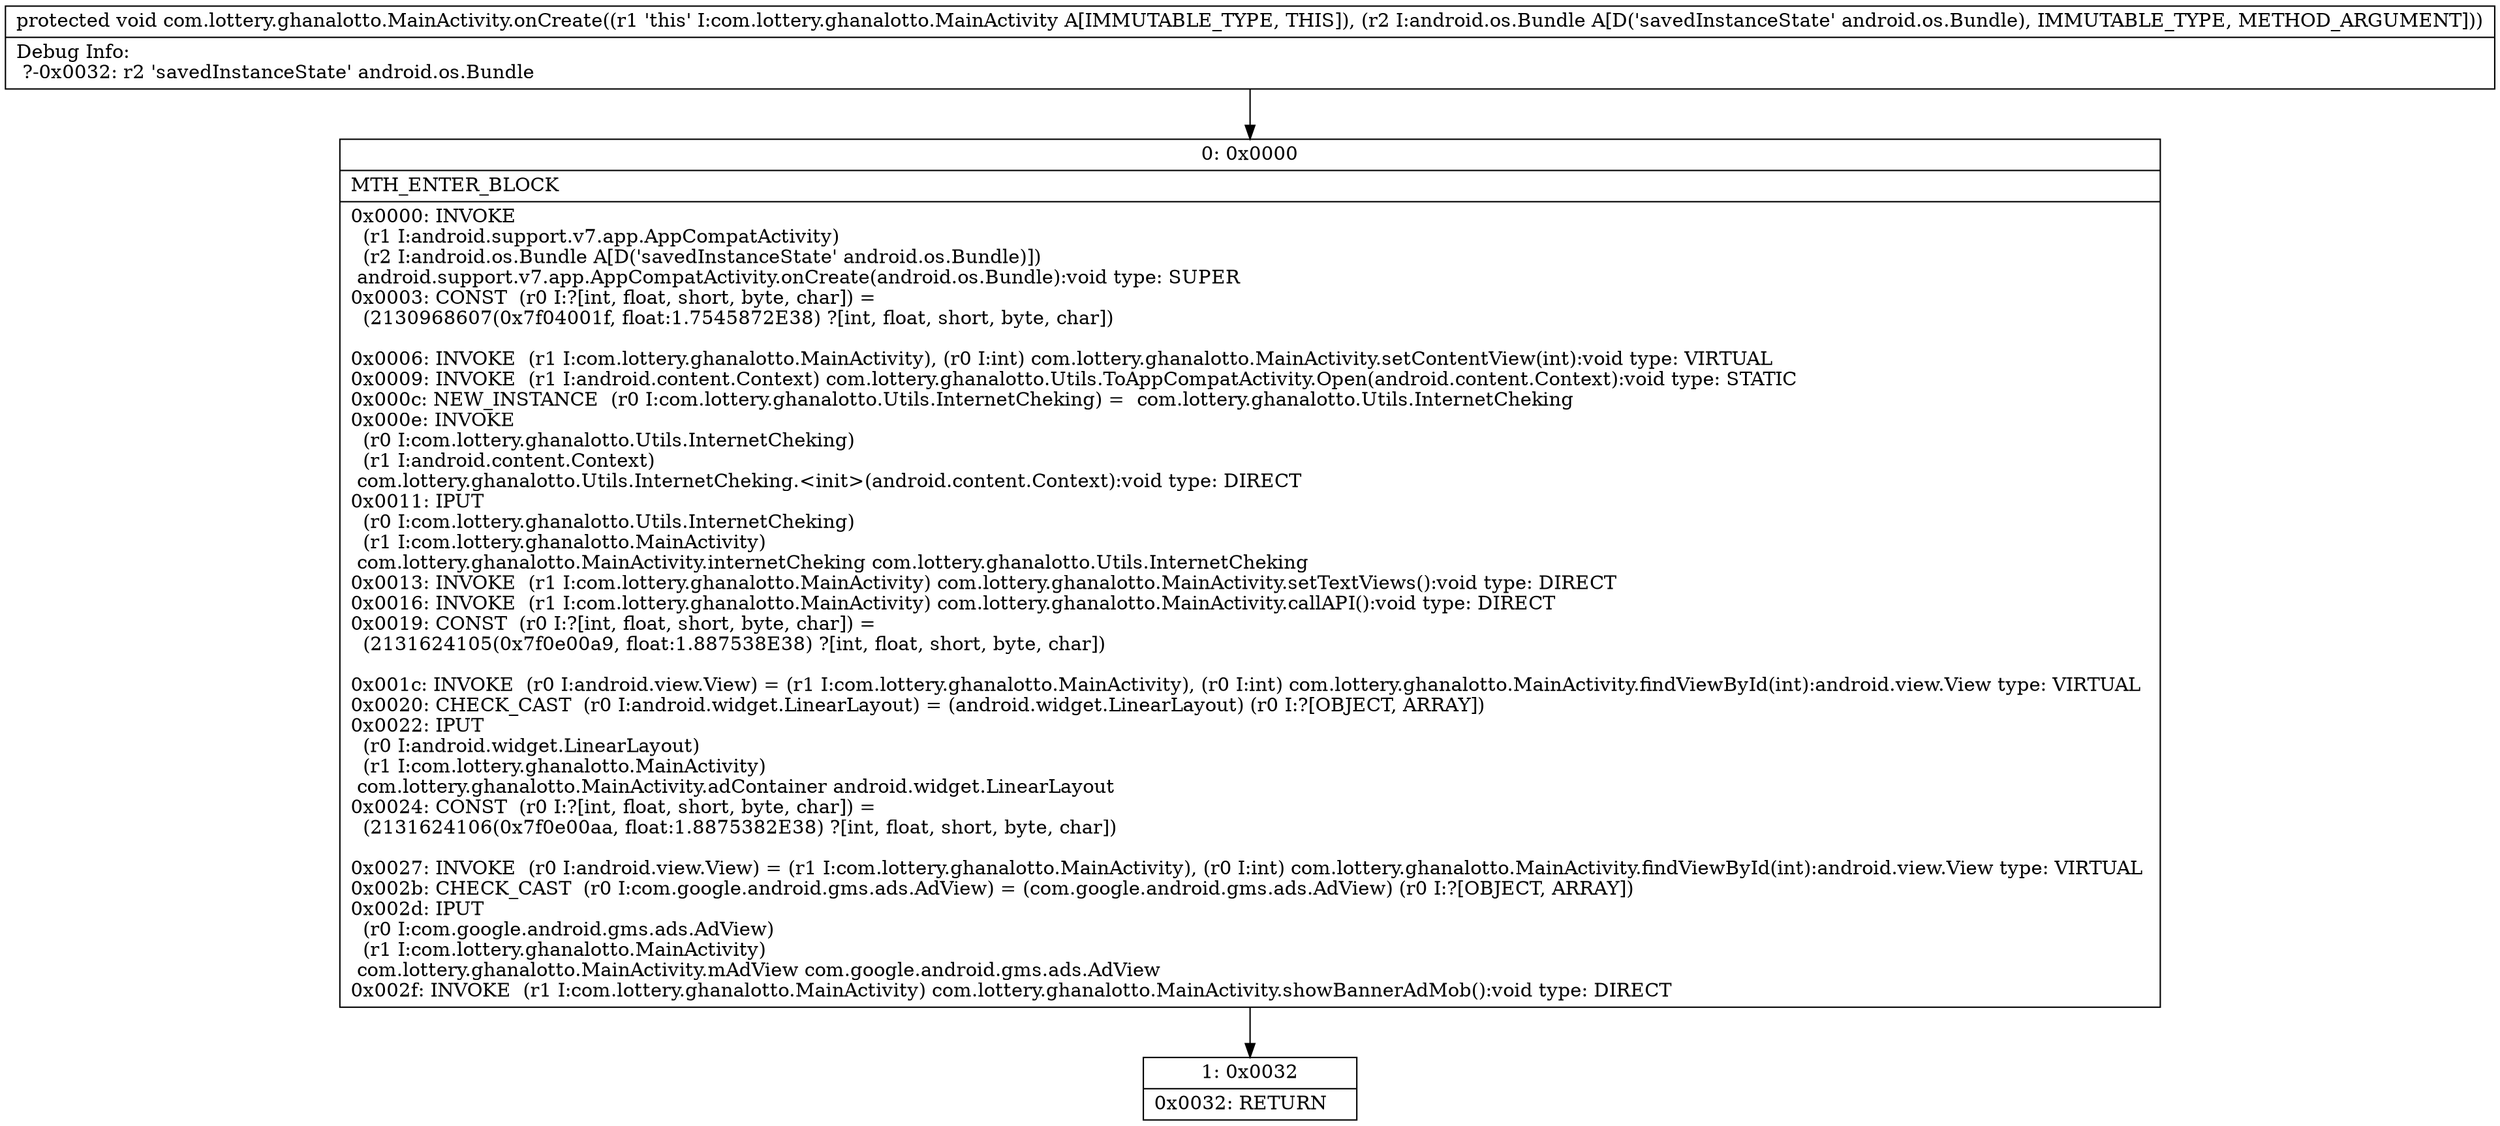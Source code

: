 digraph "CFG forcom.lottery.ghanalotto.MainActivity.onCreate(Landroid\/os\/Bundle;)V" {
Node_0 [shape=record,label="{0\:\ 0x0000|MTH_ENTER_BLOCK\l|0x0000: INVOKE  \l  (r1 I:android.support.v7.app.AppCompatActivity)\l  (r2 I:android.os.Bundle A[D('savedInstanceState' android.os.Bundle)])\l android.support.v7.app.AppCompatActivity.onCreate(android.os.Bundle):void type: SUPER \l0x0003: CONST  (r0 I:?[int, float, short, byte, char]) = \l  (2130968607(0x7f04001f, float:1.7545872E38) ?[int, float, short, byte, char])\l \l0x0006: INVOKE  (r1 I:com.lottery.ghanalotto.MainActivity), (r0 I:int) com.lottery.ghanalotto.MainActivity.setContentView(int):void type: VIRTUAL \l0x0009: INVOKE  (r1 I:android.content.Context) com.lottery.ghanalotto.Utils.ToAppCompatActivity.Open(android.content.Context):void type: STATIC \l0x000c: NEW_INSTANCE  (r0 I:com.lottery.ghanalotto.Utils.InternetCheking) =  com.lottery.ghanalotto.Utils.InternetCheking \l0x000e: INVOKE  \l  (r0 I:com.lottery.ghanalotto.Utils.InternetCheking)\l  (r1 I:android.content.Context)\l com.lottery.ghanalotto.Utils.InternetCheking.\<init\>(android.content.Context):void type: DIRECT \l0x0011: IPUT  \l  (r0 I:com.lottery.ghanalotto.Utils.InternetCheking)\l  (r1 I:com.lottery.ghanalotto.MainActivity)\l com.lottery.ghanalotto.MainActivity.internetCheking com.lottery.ghanalotto.Utils.InternetCheking \l0x0013: INVOKE  (r1 I:com.lottery.ghanalotto.MainActivity) com.lottery.ghanalotto.MainActivity.setTextViews():void type: DIRECT \l0x0016: INVOKE  (r1 I:com.lottery.ghanalotto.MainActivity) com.lottery.ghanalotto.MainActivity.callAPI():void type: DIRECT \l0x0019: CONST  (r0 I:?[int, float, short, byte, char]) = \l  (2131624105(0x7f0e00a9, float:1.887538E38) ?[int, float, short, byte, char])\l \l0x001c: INVOKE  (r0 I:android.view.View) = (r1 I:com.lottery.ghanalotto.MainActivity), (r0 I:int) com.lottery.ghanalotto.MainActivity.findViewById(int):android.view.View type: VIRTUAL \l0x0020: CHECK_CAST  (r0 I:android.widget.LinearLayout) = (android.widget.LinearLayout) (r0 I:?[OBJECT, ARRAY]) \l0x0022: IPUT  \l  (r0 I:android.widget.LinearLayout)\l  (r1 I:com.lottery.ghanalotto.MainActivity)\l com.lottery.ghanalotto.MainActivity.adContainer android.widget.LinearLayout \l0x0024: CONST  (r0 I:?[int, float, short, byte, char]) = \l  (2131624106(0x7f0e00aa, float:1.8875382E38) ?[int, float, short, byte, char])\l \l0x0027: INVOKE  (r0 I:android.view.View) = (r1 I:com.lottery.ghanalotto.MainActivity), (r0 I:int) com.lottery.ghanalotto.MainActivity.findViewById(int):android.view.View type: VIRTUAL \l0x002b: CHECK_CAST  (r0 I:com.google.android.gms.ads.AdView) = (com.google.android.gms.ads.AdView) (r0 I:?[OBJECT, ARRAY]) \l0x002d: IPUT  \l  (r0 I:com.google.android.gms.ads.AdView)\l  (r1 I:com.lottery.ghanalotto.MainActivity)\l com.lottery.ghanalotto.MainActivity.mAdView com.google.android.gms.ads.AdView \l0x002f: INVOKE  (r1 I:com.lottery.ghanalotto.MainActivity) com.lottery.ghanalotto.MainActivity.showBannerAdMob():void type: DIRECT \l}"];
Node_1 [shape=record,label="{1\:\ 0x0032|0x0032: RETURN   \l}"];
MethodNode[shape=record,label="{protected void com.lottery.ghanalotto.MainActivity.onCreate((r1 'this' I:com.lottery.ghanalotto.MainActivity A[IMMUTABLE_TYPE, THIS]), (r2 I:android.os.Bundle A[D('savedInstanceState' android.os.Bundle), IMMUTABLE_TYPE, METHOD_ARGUMENT]))  | Debug Info:\l  ?\-0x0032: r2 'savedInstanceState' android.os.Bundle\l}"];
MethodNode -> Node_0;
Node_0 -> Node_1;
}

